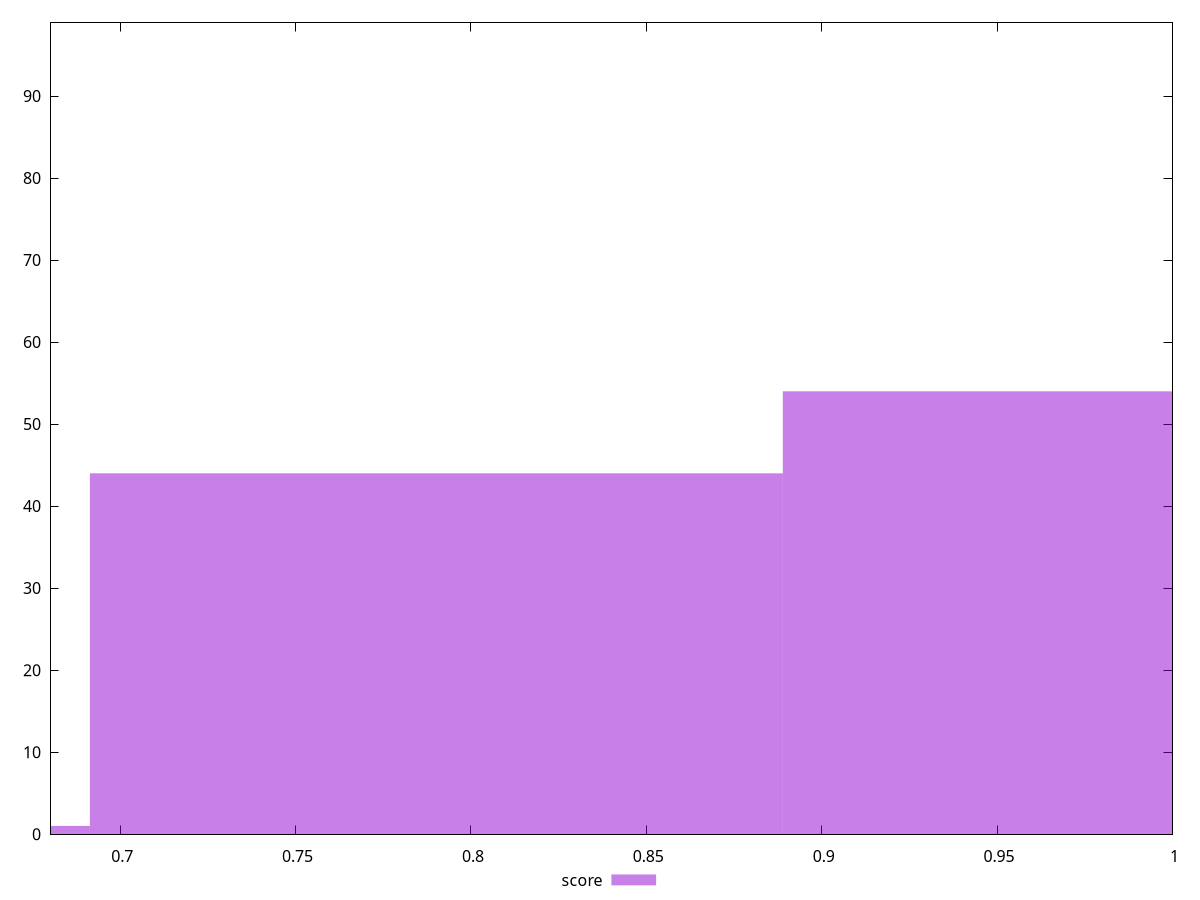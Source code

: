 reset

$score <<EOF
0.7901369340531728 44
0.987671167566466 54
0.5926027005398795 1
EOF

set key outside below
set boxwidth 0.1975342335132932
set xrange [0.68:1]
set yrange [0:99]
set trange [0:99]
set style fill transparent solid 0.5 noborder
set terminal svg size 640, 490 enhanced background rgb 'white'
set output "reports/report_00027_2021-02-24T12-40-31.850Z/bootup-time/samples/card/score/histogram.svg"

plot $score title "score" with boxes

reset
